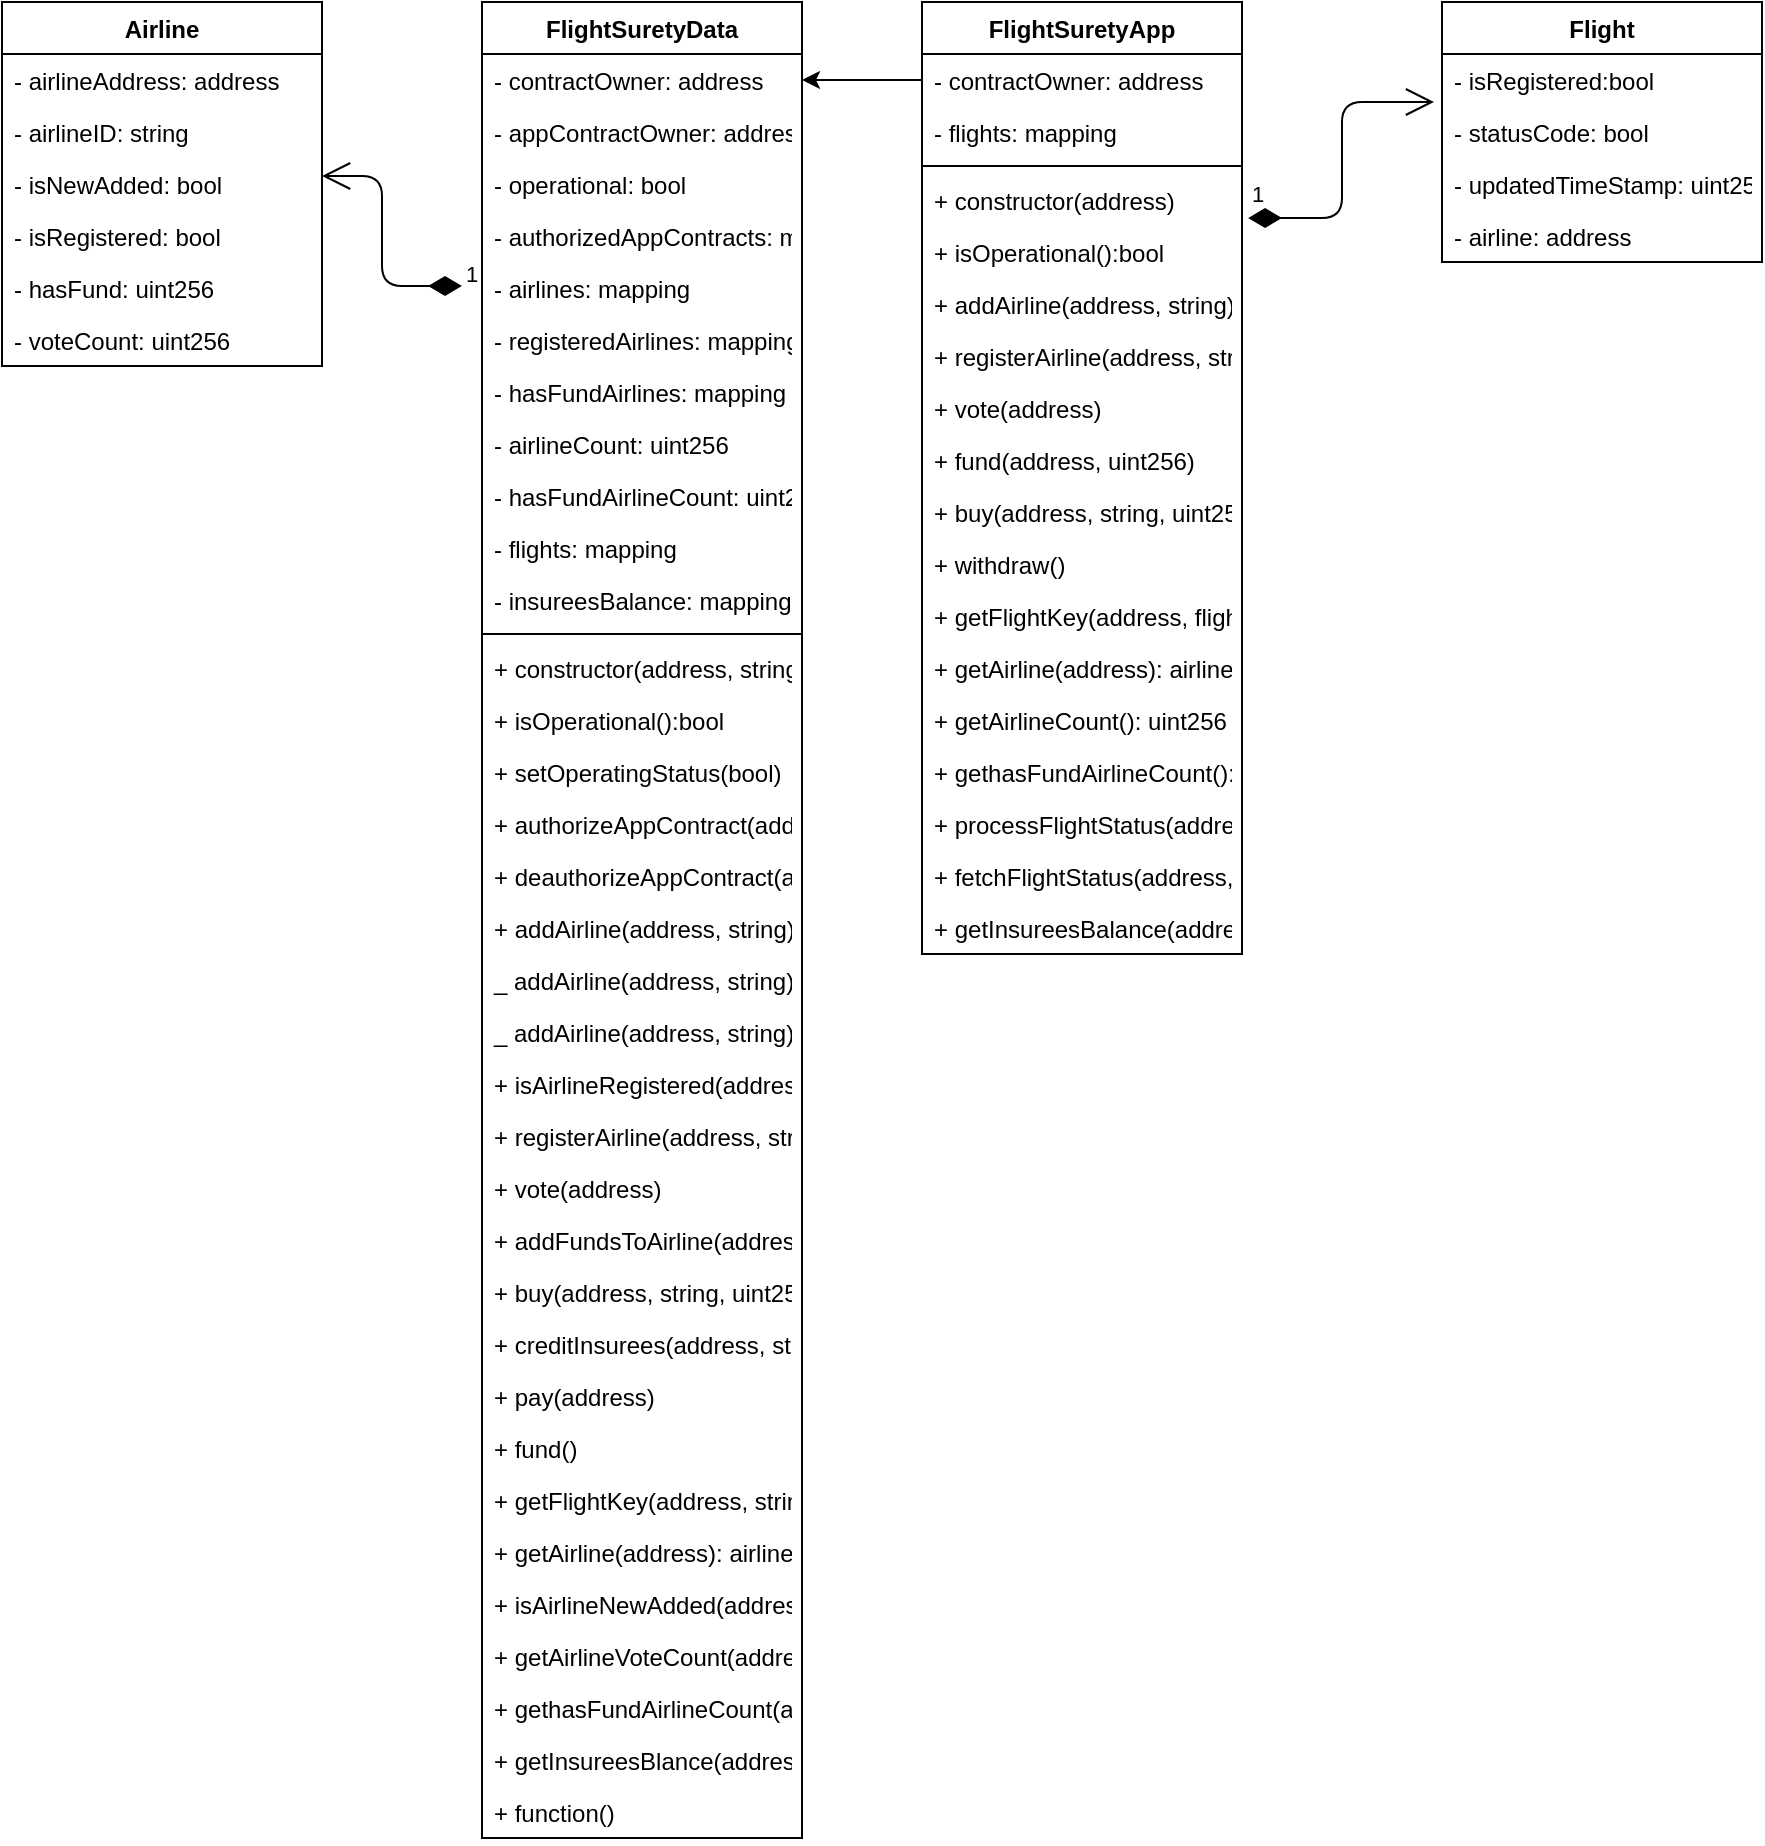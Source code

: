 <mxfile version="13.0.2" type="device"><diagram id="k-eZUIRL_fgnZBbv2-1L" name="Page-1"><mxGraphModel dx="253" dy="486" grid="1" gridSize="10" guides="1" tooltips="1" connect="1" arrows="1" fold="1" page="1" pageScale="1" pageWidth="827" pageHeight="1169" math="0" shadow="0"><root><mxCell id="0"/><mxCell id="1" parent="0"/><mxCell id="ymD_6pZXufNXVcqjhwFP-24" value="FlightSuretyData" style="swimlane;fontStyle=1;align=center;verticalAlign=top;childLayout=stackLayout;horizontal=1;startSize=26;horizontalStack=0;resizeParent=1;resizeParentMax=0;resizeLast=0;collapsible=1;marginBottom=0;" parent="1" vertex="1"><mxGeometry x="1230" y="90" width="160" height="918" as="geometry"/></mxCell><mxCell id="ymD_6pZXufNXVcqjhwFP-25" value="- contractOwner: address" style="text;strokeColor=none;fillColor=none;align=left;verticalAlign=top;spacingLeft=4;spacingRight=4;overflow=hidden;rotatable=0;points=[[0,0.5],[1,0.5]];portConstraint=eastwest;" parent="ymD_6pZXufNXVcqjhwFP-24" vertex="1"><mxGeometry y="26" width="160" height="26" as="geometry"/></mxCell><mxCell id="ymD_6pZXufNXVcqjhwFP-65" value="- appContractOwner: address" style="text;strokeColor=none;fillColor=none;align=left;verticalAlign=top;spacingLeft=4;spacingRight=4;overflow=hidden;rotatable=0;points=[[0,0.5],[1,0.5]];portConstraint=eastwest;" parent="ymD_6pZXufNXVcqjhwFP-24" vertex="1"><mxGeometry y="52" width="160" height="26" as="geometry"/></mxCell><mxCell id="ymD_6pZXufNXVcqjhwFP-66" value="- operational: bool" style="text;strokeColor=none;fillColor=none;align=left;verticalAlign=top;spacingLeft=4;spacingRight=4;overflow=hidden;rotatable=0;points=[[0,0.5],[1,0.5]];portConstraint=eastwest;" parent="ymD_6pZXufNXVcqjhwFP-24" vertex="1"><mxGeometry y="78" width="160" height="26" as="geometry"/></mxCell><mxCell id="YySfUe1NgkC-LQhv9WbC-111" value="- authorizedAppContracts: mapping" style="text;strokeColor=none;fillColor=none;align=left;verticalAlign=top;spacingLeft=4;spacingRight=4;overflow=hidden;rotatable=0;points=[[0,0.5],[1,0.5]];portConstraint=eastwest;" vertex="1" parent="ymD_6pZXufNXVcqjhwFP-24"><mxGeometry y="104" width="160" height="26" as="geometry"/></mxCell><mxCell id="ymD_6pZXufNXVcqjhwFP-67" value="- airlines: mapping" style="text;strokeColor=none;fillColor=none;align=left;verticalAlign=top;spacingLeft=4;spacingRight=4;overflow=hidden;rotatable=0;points=[[0,0.5],[1,0.5]];portConstraint=eastwest;" parent="ymD_6pZXufNXVcqjhwFP-24" vertex="1"><mxGeometry y="130" width="160" height="26" as="geometry"/></mxCell><mxCell id="YySfUe1NgkC-LQhv9WbC-112" value="- registeredAirlines: mapping" style="text;strokeColor=none;fillColor=none;align=left;verticalAlign=top;spacingLeft=4;spacingRight=4;overflow=hidden;rotatable=0;points=[[0,0.5],[1,0.5]];portConstraint=eastwest;" vertex="1" parent="ymD_6pZXufNXVcqjhwFP-24"><mxGeometry y="156" width="160" height="26" as="geometry"/></mxCell><mxCell id="YySfUe1NgkC-LQhv9WbC-113" value="- hasFundAirlines: mapping" style="text;strokeColor=none;fillColor=none;align=left;verticalAlign=top;spacingLeft=4;spacingRight=4;overflow=hidden;rotatable=0;points=[[0,0.5],[1,0.5]];portConstraint=eastwest;" vertex="1" parent="ymD_6pZXufNXVcqjhwFP-24"><mxGeometry y="182" width="160" height="26" as="geometry"/></mxCell><mxCell id="YySfUe1NgkC-LQhv9WbC-52" value="- airlineCount: uint256" style="text;strokeColor=none;fillColor=none;align=left;verticalAlign=top;spacingLeft=4;spacingRight=4;overflow=hidden;rotatable=0;points=[[0,0.5],[1,0.5]];portConstraint=eastwest;" vertex="1" parent="ymD_6pZXufNXVcqjhwFP-24"><mxGeometry y="208" width="160" height="26" as="geometry"/></mxCell><mxCell id="YySfUe1NgkC-LQhv9WbC-51" value="- hasFundAirlineCount: uint256" style="text;strokeColor=none;fillColor=none;align=left;verticalAlign=top;spacingLeft=4;spacingRight=4;overflow=hidden;rotatable=0;points=[[0,0.5],[1,0.5]];portConstraint=eastwest;" vertex="1" parent="ymD_6pZXufNXVcqjhwFP-24"><mxGeometry y="234" width="160" height="26" as="geometry"/></mxCell><mxCell id="YySfUe1NgkC-LQhv9WbC-47" value="- flights: mapping" style="text;strokeColor=none;fillColor=none;align=left;verticalAlign=top;spacingLeft=4;spacingRight=4;overflow=hidden;rotatable=0;points=[[0,0.5],[1,0.5]];portConstraint=eastwest;" vertex="1" parent="ymD_6pZXufNXVcqjhwFP-24"><mxGeometry y="260" width="160" height="26" as="geometry"/></mxCell><mxCell id="YySfUe1NgkC-LQhv9WbC-48" value="- insureesBalance: mapping" style="text;strokeColor=none;fillColor=none;align=left;verticalAlign=top;spacingLeft=4;spacingRight=4;overflow=hidden;rotatable=0;points=[[0,0.5],[1,0.5]];portConstraint=eastwest;" vertex="1" parent="ymD_6pZXufNXVcqjhwFP-24"><mxGeometry y="286" width="160" height="26" as="geometry"/></mxCell><mxCell id="ymD_6pZXufNXVcqjhwFP-26" value="" style="line;strokeWidth=1;fillColor=none;align=left;verticalAlign=middle;spacingTop=-1;spacingLeft=3;spacingRight=3;rotatable=0;labelPosition=right;points=[];portConstraint=eastwest;" parent="ymD_6pZXufNXVcqjhwFP-24" vertex="1"><mxGeometry y="312" width="160" height="8" as="geometry"/></mxCell><mxCell id="YySfUe1NgkC-LQhv9WbC-1" value="+ constructor(address, string)" style="text;strokeColor=none;fillColor=none;align=left;verticalAlign=top;spacingLeft=4;spacingRight=4;overflow=hidden;rotatable=0;points=[[0,0.5],[1,0.5]];portConstraint=eastwest;" vertex="1" parent="ymD_6pZXufNXVcqjhwFP-24"><mxGeometry y="320" width="160" height="26" as="geometry"/></mxCell><mxCell id="ymD_6pZXufNXVcqjhwFP-68" value="+ isOperational():bool" style="text;strokeColor=none;fillColor=none;align=left;verticalAlign=top;spacingLeft=4;spacingRight=4;overflow=hidden;rotatable=0;points=[[0,0.5],[1,0.5]];portConstraint=eastwest;" parent="ymD_6pZXufNXVcqjhwFP-24" vertex="1"><mxGeometry y="346" width="160" height="26" as="geometry"/></mxCell><mxCell id="ymD_6pZXufNXVcqjhwFP-69" value="+ setOperatingStatus(bool)" style="text;strokeColor=none;fillColor=none;align=left;verticalAlign=top;spacingLeft=4;spacingRight=4;overflow=hidden;rotatable=0;points=[[0,0.5],[1,0.5]];portConstraint=eastwest;" parent="ymD_6pZXufNXVcqjhwFP-24" vertex="1"><mxGeometry y="372" width="160" height="26" as="geometry"/></mxCell><mxCell id="ymD_6pZXufNXVcqjhwFP-70" value="+ authorizeAppContract(address)" style="text;strokeColor=none;fillColor=none;align=left;verticalAlign=top;spacingLeft=4;spacingRight=4;overflow=hidden;rotatable=0;points=[[0,0.5],[1,0.5]];portConstraint=eastwest;" parent="ymD_6pZXufNXVcqjhwFP-24" vertex="1"><mxGeometry y="398" width="160" height="26" as="geometry"/></mxCell><mxCell id="YySfUe1NgkC-LQhv9WbC-114" value="+ deauthorizeAppContract(address)" style="text;strokeColor=none;fillColor=none;align=left;verticalAlign=top;spacingLeft=4;spacingRight=4;overflow=hidden;rotatable=0;points=[[0,0.5],[1,0.5]];portConstraint=eastwest;" vertex="1" parent="ymD_6pZXufNXVcqjhwFP-24"><mxGeometry y="424" width="160" height="26" as="geometry"/></mxCell><mxCell id="ymD_6pZXufNXVcqjhwFP-71" value="+ addAirline(address, string)" style="text;strokeColor=none;fillColor=none;align=left;verticalAlign=top;spacingLeft=4;spacingRight=4;overflow=hidden;rotatable=0;points=[[0,0.5],[1,0.5]];portConstraint=eastwest;" parent="ymD_6pZXufNXVcqjhwFP-24" vertex="1"><mxGeometry y="450" width="160" height="26" as="geometry"/></mxCell><mxCell id="YySfUe1NgkC-LQhv9WbC-115" value="_ addAirline(address, string)" style="text;strokeColor=none;fillColor=none;align=left;verticalAlign=top;spacingLeft=4;spacingRight=4;overflow=hidden;rotatable=0;points=[[0,0.5],[1,0.5]];portConstraint=eastwest;" vertex="1" parent="ymD_6pZXufNXVcqjhwFP-24"><mxGeometry y="476" width="160" height="26" as="geometry"/></mxCell><mxCell id="YySfUe1NgkC-LQhv9WbC-116" value="_ addAirline(address, string)" style="text;strokeColor=none;fillColor=none;align=left;verticalAlign=top;spacingLeft=4;spacingRight=4;overflow=hidden;rotatable=0;points=[[0,0.5],[1,0.5]];portConstraint=eastwest;" vertex="1" parent="ymD_6pZXufNXVcqjhwFP-24"><mxGeometry y="502" width="160" height="26" as="geometry"/></mxCell><mxCell id="ymD_6pZXufNXVcqjhwFP-72" value="+ isAirlineRegistered(address)" style="text;strokeColor=none;fillColor=none;align=left;verticalAlign=top;spacingLeft=4;spacingRight=4;overflow=hidden;rotatable=0;points=[[0,0.5],[1,0.5]];portConstraint=eastwest;" parent="ymD_6pZXufNXVcqjhwFP-24" vertex="1"><mxGeometry y="528" width="160" height="26" as="geometry"/></mxCell><mxCell id="YySfUe1NgkC-LQhv9WbC-117" value="+ registerAirline(address, string)" style="text;strokeColor=none;fillColor=none;align=left;verticalAlign=top;spacingLeft=4;spacingRight=4;overflow=hidden;rotatable=0;points=[[0,0.5],[1,0.5]];portConstraint=eastwest;" vertex="1" parent="ymD_6pZXufNXVcqjhwFP-24"><mxGeometry y="554" width="160" height="26" as="geometry"/></mxCell><mxCell id="ymD_6pZXufNXVcqjhwFP-73" value="+ vote(address)" style="text;strokeColor=none;fillColor=none;align=left;verticalAlign=top;spacingLeft=4;spacingRight=4;overflow=hidden;rotatable=0;points=[[0,0.5],[1,0.5]];portConstraint=eastwest;" parent="ymD_6pZXufNXVcqjhwFP-24" vertex="1"><mxGeometry y="580" width="160" height="26" as="geometry"/></mxCell><mxCell id="ymD_6pZXufNXVcqjhwFP-75" value="+ addFundsToAirline(address, uint256)" style="text;strokeColor=none;fillColor=none;align=left;verticalAlign=top;spacingLeft=4;spacingRight=4;overflow=hidden;rotatable=0;points=[[0,0.5],[1,0.5]];portConstraint=eastwest;" parent="ymD_6pZXufNXVcqjhwFP-24" vertex="1"><mxGeometry y="606" width="160" height="26" as="geometry"/></mxCell><mxCell id="YySfUe1NgkC-LQhv9WbC-44" value="+ buy(address, string, uint256, address)" style="text;strokeColor=none;fillColor=none;align=left;verticalAlign=top;spacingLeft=4;spacingRight=4;overflow=hidden;rotatable=0;points=[[0,0.5],[1,0.5]];portConstraint=eastwest;" vertex="1" parent="ymD_6pZXufNXVcqjhwFP-24"><mxGeometry y="632" width="160" height="26" as="geometry"/></mxCell><mxCell id="YySfUe1NgkC-LQhv9WbC-53" value="+ creditInsurees(address, string, uint256, uint256)" style="text;strokeColor=none;fillColor=none;align=left;verticalAlign=top;spacingLeft=4;spacingRight=4;overflow=hidden;rotatable=0;points=[[0,0.5],[1,0.5]];portConstraint=eastwest;" vertex="1" parent="ymD_6pZXufNXVcqjhwFP-24"><mxGeometry y="658" width="160" height="26" as="geometry"/></mxCell><mxCell id="YySfUe1NgkC-LQhv9WbC-54" value="+ pay(address)" style="text;strokeColor=none;fillColor=none;align=left;verticalAlign=top;spacingLeft=4;spacingRight=4;overflow=hidden;rotatable=0;points=[[0,0.5],[1,0.5]];portConstraint=eastwest;" vertex="1" parent="ymD_6pZXufNXVcqjhwFP-24"><mxGeometry y="684" width="160" height="26" as="geometry"/></mxCell><mxCell id="YySfUe1NgkC-LQhv9WbC-118" value="+ fund()" style="text;strokeColor=none;fillColor=none;align=left;verticalAlign=top;spacingLeft=4;spacingRight=4;overflow=hidden;rotatable=0;points=[[0,0.5],[1,0.5]];portConstraint=eastwest;" vertex="1" parent="ymD_6pZXufNXVcqjhwFP-24"><mxGeometry y="710" width="160" height="26" as="geometry"/></mxCell><mxCell id="YySfUe1NgkC-LQhv9WbC-55" value="+ getFlightKey(address, string, uint256)" style="text;strokeColor=none;fillColor=none;align=left;verticalAlign=top;spacingLeft=4;spacingRight=4;overflow=hidden;rotatable=0;points=[[0,0.5],[1,0.5]];portConstraint=eastwest;" vertex="1" parent="ymD_6pZXufNXVcqjhwFP-24"><mxGeometry y="736" width="160" height="26" as="geometry"/></mxCell><mxCell id="YySfUe1NgkC-LQhv9WbC-56" value="+ getAirline(address): airline" style="text;strokeColor=none;fillColor=none;align=left;verticalAlign=top;spacingLeft=4;spacingRight=4;overflow=hidden;rotatable=0;points=[[0,0.5],[1,0.5]];portConstraint=eastwest;" vertex="1" parent="ymD_6pZXufNXVcqjhwFP-24"><mxGeometry y="762" width="160" height="26" as="geometry"/></mxCell><mxCell id="YySfUe1NgkC-LQhv9WbC-57" value="+ isAirlineNewAdded(address):bool" style="text;strokeColor=none;fillColor=none;align=left;verticalAlign=top;spacingLeft=4;spacingRight=4;overflow=hidden;rotatable=0;points=[[0,0.5],[1,0.5]];portConstraint=eastwest;" vertex="1" parent="ymD_6pZXufNXVcqjhwFP-24"><mxGeometry y="788" width="160" height="26" as="geometry"/></mxCell><mxCell id="YySfUe1NgkC-LQhv9WbC-58" value="+ getAirlineVoteCount(address):uint256" style="text;strokeColor=none;fillColor=none;align=left;verticalAlign=top;spacingLeft=4;spacingRight=4;overflow=hidden;rotatable=0;points=[[0,0.5],[1,0.5]];portConstraint=eastwest;" vertex="1" parent="ymD_6pZXufNXVcqjhwFP-24"><mxGeometry y="814" width="160" height="26" as="geometry"/></mxCell><mxCell id="YySfUe1NgkC-LQhv9WbC-45" value="+ gethasFundAirlineCount(address):uint256" style="text;strokeColor=none;fillColor=none;align=left;verticalAlign=top;spacingLeft=4;spacingRight=4;overflow=hidden;rotatable=0;points=[[0,0.5],[1,0.5]];portConstraint=eastwest;" vertex="1" parent="ymD_6pZXufNXVcqjhwFP-24"><mxGeometry y="840" width="160" height="26" as="geometry"/></mxCell><mxCell id="YySfUe1NgkC-LQhv9WbC-119" value="+ getInsureesBlance(address):uint256" style="text;strokeColor=none;fillColor=none;align=left;verticalAlign=top;spacingLeft=4;spacingRight=4;overflow=hidden;rotatable=0;points=[[0,0.5],[1,0.5]];portConstraint=eastwest;" vertex="1" parent="ymD_6pZXufNXVcqjhwFP-24"><mxGeometry y="866" width="160" height="26" as="geometry"/></mxCell><mxCell id="YySfUe1NgkC-LQhv9WbC-120" value="+ function()" style="text;strokeColor=none;fillColor=none;align=left;verticalAlign=top;spacingLeft=4;spacingRight=4;overflow=hidden;rotatable=0;points=[[0,0.5],[1,0.5]];portConstraint=eastwest;" vertex="1" parent="ymD_6pZXufNXVcqjhwFP-24"><mxGeometry y="892" width="160" height="26" as="geometry"/></mxCell><mxCell id="YySfUe1NgkC-LQhv9WbC-88" value="Flight" style="swimlane;fontStyle=1;align=center;verticalAlign=top;childLayout=stackLayout;horizontal=1;startSize=26;horizontalStack=0;resizeParent=1;resizeParentMax=0;resizeLast=0;collapsible=1;marginBottom=0;" vertex="1" parent="1"><mxGeometry x="1710" y="90" width="160" height="130" as="geometry"/></mxCell><mxCell id="YySfUe1NgkC-LQhv9WbC-92" value="- isRegistered:bool" style="text;strokeColor=none;fillColor=none;align=left;verticalAlign=top;spacingLeft=4;spacingRight=4;overflow=hidden;rotatable=0;points=[[0,0.5],[1,0.5]];portConstraint=eastwest;" vertex="1" parent="YySfUe1NgkC-LQhv9WbC-88"><mxGeometry y="26" width="160" height="26" as="geometry"/></mxCell><mxCell id="YySfUe1NgkC-LQhv9WbC-93" value="- statusCode: bool" style="text;strokeColor=none;fillColor=none;align=left;verticalAlign=top;spacingLeft=4;spacingRight=4;overflow=hidden;rotatable=0;points=[[0,0.5],[1,0.5]];portConstraint=eastwest;" vertex="1" parent="YySfUe1NgkC-LQhv9WbC-88"><mxGeometry y="52" width="160" height="26" as="geometry"/></mxCell><mxCell id="YySfUe1NgkC-LQhv9WbC-94" value="- updatedTimeStamp: uint256" style="text;strokeColor=none;fillColor=none;align=left;verticalAlign=top;spacingLeft=4;spacingRight=4;overflow=hidden;rotatable=0;points=[[0,0.5],[1,0.5]];portConstraint=eastwest;" vertex="1" parent="YySfUe1NgkC-LQhv9WbC-88"><mxGeometry y="78" width="160" height="26" as="geometry"/></mxCell><mxCell id="YySfUe1NgkC-LQhv9WbC-95" value="- airline: address" style="text;strokeColor=none;fillColor=none;align=left;verticalAlign=top;spacingLeft=4;spacingRight=4;overflow=hidden;rotatable=0;points=[[0,0.5],[1,0.5]];portConstraint=eastwest;" vertex="1" parent="YySfUe1NgkC-LQhv9WbC-88"><mxGeometry y="104" width="160" height="26" as="geometry"/></mxCell><mxCell id="YySfUe1NgkC-LQhv9WbC-2" value="Airline" style="swimlane;fontStyle=1;align=center;verticalAlign=top;childLayout=stackLayout;horizontal=1;startSize=26;horizontalStack=0;resizeParent=1;resizeParentMax=0;resizeLast=0;collapsible=1;marginBottom=0;" vertex="1" parent="1"><mxGeometry x="990" y="90" width="160" height="182" as="geometry"/></mxCell><mxCell id="YySfUe1NgkC-LQhv9WbC-3" value="- airlineAddress: address" style="text;strokeColor=none;fillColor=none;align=left;verticalAlign=top;spacingLeft=4;spacingRight=4;overflow=hidden;rotatable=0;points=[[0,0.5],[1,0.5]];portConstraint=eastwest;" vertex="1" parent="YySfUe1NgkC-LQhv9WbC-2"><mxGeometry y="26" width="160" height="26" as="geometry"/></mxCell><mxCell id="YySfUe1NgkC-LQhv9WbC-4" value="- airlineID: string" style="text;strokeColor=none;fillColor=none;align=left;verticalAlign=top;spacingLeft=4;spacingRight=4;overflow=hidden;rotatable=0;points=[[0,0.5],[1,0.5]];portConstraint=eastwest;" vertex="1" parent="YySfUe1NgkC-LQhv9WbC-2"><mxGeometry y="52" width="160" height="26" as="geometry"/></mxCell><mxCell id="YySfUe1NgkC-LQhv9WbC-5" value="- isNewAdded: bool" style="text;strokeColor=none;fillColor=none;align=left;verticalAlign=top;spacingLeft=4;spacingRight=4;overflow=hidden;rotatable=0;points=[[0,0.5],[1,0.5]];portConstraint=eastwest;" vertex="1" parent="YySfUe1NgkC-LQhv9WbC-2"><mxGeometry y="78" width="160" height="26" as="geometry"/></mxCell><mxCell id="YySfUe1NgkC-LQhv9WbC-36" value="- isRegistered: bool&#10;" style="text;strokeColor=none;fillColor=none;align=left;verticalAlign=top;spacingLeft=4;spacingRight=4;overflow=hidden;rotatable=0;points=[[0,0.5],[1,0.5]];portConstraint=eastwest;" vertex="1" parent="YySfUe1NgkC-LQhv9WbC-2"><mxGeometry y="104" width="160" height="26" as="geometry"/></mxCell><mxCell id="YySfUe1NgkC-LQhv9WbC-37" value="- hasFund: uint256&#10;" style="text;strokeColor=none;fillColor=none;align=left;verticalAlign=top;spacingLeft=4;spacingRight=4;overflow=hidden;rotatable=0;points=[[0,0.5],[1,0.5]];portConstraint=eastwest;" vertex="1" parent="YySfUe1NgkC-LQhv9WbC-2"><mxGeometry y="130" width="160" height="26" as="geometry"/></mxCell><mxCell id="YySfUe1NgkC-LQhv9WbC-6" value="- voteCount: uint256&#10;" style="text;strokeColor=none;fillColor=none;align=left;verticalAlign=top;spacingLeft=4;spacingRight=4;overflow=hidden;rotatable=0;points=[[0,0.5],[1,0.5]];portConstraint=eastwest;" vertex="1" parent="YySfUe1NgkC-LQhv9WbC-2"><mxGeometry y="156" width="160" height="26" as="geometry"/></mxCell><mxCell id="YySfUe1NgkC-LQhv9WbC-106" value="" style="endArrow=classic;html=1;exitX=0;exitY=0.5;exitDx=0;exitDy=0;entryX=1;entryY=0.5;entryDx=0;entryDy=0;" edge="1" parent="1" source="YySfUe1NgkC-LQhv9WbC-61" target="ymD_6pZXufNXVcqjhwFP-25"><mxGeometry width="50" height="50" relative="1" as="geometry"><mxPoint x="1380" y="350" as="sourcePoint"/><mxPoint x="1430" y="300" as="targetPoint"/></mxGeometry></mxCell><mxCell id="YySfUe1NgkC-LQhv9WbC-107" value="1" style="endArrow=open;html=1;endSize=12;startArrow=diamondThin;startSize=14;startFill=1;edgeStyle=orthogonalEdgeStyle;align=left;verticalAlign=bottom;entryX=1;entryY=0.5;entryDx=0;entryDy=0;" edge="1" parent="1"><mxGeometry x="-1" y="3" relative="1" as="geometry"><mxPoint x="1220" y="232" as="sourcePoint"/><mxPoint x="1150" y="177" as="targetPoint"/><Array as="points"><mxPoint x="1180" y="232"/><mxPoint x="1180" y="177"/></Array></mxGeometry></mxCell><mxCell id="YySfUe1NgkC-LQhv9WbC-108" value="1" style="endArrow=open;html=1;endSize=12;startArrow=diamondThin;startSize=14;startFill=1;edgeStyle=orthogonalEdgeStyle;align=left;verticalAlign=bottom;entryX=-0.025;entryY=0.923;entryDx=0;entryDy=0;entryPerimeter=0;exitX=1.019;exitY=0.846;exitDx=0;exitDy=0;exitPerimeter=0;" edge="1" parent="1" source="YySfUe1NgkC-LQhv9WbC-71" target="YySfUe1NgkC-LQhv9WbC-92"><mxGeometry x="-1" y="3" relative="1" as="geometry"><mxPoint x="1320" y="320" as="sourcePoint"/><mxPoint x="1480" y="320" as="targetPoint"/></mxGeometry></mxCell><mxCell id="YySfUe1NgkC-LQhv9WbC-60" value="FlightSuretyApp" style="swimlane;fontStyle=1;align=center;verticalAlign=top;childLayout=stackLayout;horizontal=1;startSize=26;horizontalStack=0;resizeParent=1;resizeParentMax=0;resizeLast=0;collapsible=1;marginBottom=0;" vertex="1" parent="1"><mxGeometry x="1450" y="90" width="160" height="476" as="geometry"/></mxCell><mxCell id="YySfUe1NgkC-LQhv9WbC-61" value="- contractOwner: address" style="text;strokeColor=none;fillColor=none;align=left;verticalAlign=top;spacingLeft=4;spacingRight=4;overflow=hidden;rotatable=0;points=[[0,0.5],[1,0.5]];portConstraint=eastwest;" vertex="1" parent="YySfUe1NgkC-LQhv9WbC-60"><mxGeometry y="26" width="160" height="26" as="geometry"/></mxCell><mxCell id="YySfUe1NgkC-LQhv9WbC-121" value="- flights: mapping" style="text;strokeColor=none;fillColor=none;align=left;verticalAlign=top;spacingLeft=4;spacingRight=4;overflow=hidden;rotatable=0;points=[[0,0.5],[1,0.5]];portConstraint=eastwest;" vertex="1" parent="YySfUe1NgkC-LQhv9WbC-60"><mxGeometry y="52" width="160" height="26" as="geometry"/></mxCell><mxCell id="YySfUe1NgkC-LQhv9WbC-70" value="" style="line;strokeWidth=1;fillColor=none;align=left;verticalAlign=middle;spacingTop=-1;spacingLeft=3;spacingRight=3;rotatable=0;labelPosition=right;points=[];portConstraint=eastwest;" vertex="1" parent="YySfUe1NgkC-LQhv9WbC-60"><mxGeometry y="78" width="160" height="8" as="geometry"/></mxCell><mxCell id="YySfUe1NgkC-LQhv9WbC-71" value="+ constructor(address)" style="text;strokeColor=none;fillColor=none;align=left;verticalAlign=top;spacingLeft=4;spacingRight=4;overflow=hidden;rotatable=0;points=[[0,0.5],[1,0.5]];portConstraint=eastwest;" vertex="1" parent="YySfUe1NgkC-LQhv9WbC-60"><mxGeometry y="86" width="160" height="26" as="geometry"/></mxCell><mxCell id="YySfUe1NgkC-LQhv9WbC-72" value="+ isOperational():bool" style="text;strokeColor=none;fillColor=none;align=left;verticalAlign=top;spacingLeft=4;spacingRight=4;overflow=hidden;rotatable=0;points=[[0,0.5],[1,0.5]];portConstraint=eastwest;" vertex="1" parent="YySfUe1NgkC-LQhv9WbC-60"><mxGeometry y="112" width="160" height="26" as="geometry"/></mxCell><mxCell id="YySfUe1NgkC-LQhv9WbC-75" value="+ addAirline(address, string)" style="text;strokeColor=none;fillColor=none;align=left;verticalAlign=top;spacingLeft=4;spacingRight=4;overflow=hidden;rotatable=0;points=[[0,0.5],[1,0.5]];portConstraint=eastwest;" vertex="1" parent="YySfUe1NgkC-LQhv9WbC-60"><mxGeometry y="138" width="160" height="26" as="geometry"/></mxCell><mxCell id="YySfUe1NgkC-LQhv9WbC-76" value="+ registerAirline(address, string)" style="text;strokeColor=none;fillColor=none;align=left;verticalAlign=top;spacingLeft=4;spacingRight=4;overflow=hidden;rotatable=0;points=[[0,0.5],[1,0.5]];portConstraint=eastwest;" vertex="1" parent="YySfUe1NgkC-LQhv9WbC-60"><mxGeometry y="164" width="160" height="26" as="geometry"/></mxCell><mxCell id="YySfUe1NgkC-LQhv9WbC-77" value="+ vote(address)" style="text;strokeColor=none;fillColor=none;align=left;verticalAlign=top;spacingLeft=4;spacingRight=4;overflow=hidden;rotatable=0;points=[[0,0.5],[1,0.5]];portConstraint=eastwest;" vertex="1" parent="YySfUe1NgkC-LQhv9WbC-60"><mxGeometry y="190" width="160" height="26" as="geometry"/></mxCell><mxCell id="YySfUe1NgkC-LQhv9WbC-78" value="+ fund(address, uint256)" style="text;strokeColor=none;fillColor=none;align=left;verticalAlign=top;spacingLeft=4;spacingRight=4;overflow=hidden;rotatable=0;points=[[0,0.5],[1,0.5]];portConstraint=eastwest;" vertex="1" parent="YySfUe1NgkC-LQhv9WbC-60"><mxGeometry y="216" width="160" height="26" as="geometry"/></mxCell><mxCell id="YySfUe1NgkC-LQhv9WbC-79" value="+ buy(address, string, uint256, address)" style="text;strokeColor=none;fillColor=none;align=left;verticalAlign=top;spacingLeft=4;spacingRight=4;overflow=hidden;rotatable=0;points=[[0,0.5],[1,0.5]];portConstraint=eastwest;" vertex="1" parent="YySfUe1NgkC-LQhv9WbC-60"><mxGeometry y="242" width="160" height="26" as="geometry"/></mxCell><mxCell id="YySfUe1NgkC-LQhv9WbC-80" value="+ withdraw()" style="text;strokeColor=none;fillColor=none;align=left;verticalAlign=top;spacingLeft=4;spacingRight=4;overflow=hidden;rotatable=0;points=[[0,0.5],[1,0.5]];portConstraint=eastwest;" vertex="1" parent="YySfUe1NgkC-LQhv9WbC-60"><mxGeometry y="268" width="160" height="26" as="geometry"/></mxCell><mxCell id="YySfUe1NgkC-LQhv9WbC-82" value="+ getFlightKey(address, flight, uint256)" style="text;strokeColor=none;fillColor=none;align=left;verticalAlign=top;spacingLeft=4;spacingRight=4;overflow=hidden;rotatable=0;points=[[0,0.5],[1,0.5]];portConstraint=eastwest;" vertex="1" parent="YySfUe1NgkC-LQhv9WbC-60"><mxGeometry y="294" width="160" height="26" as="geometry"/></mxCell><mxCell id="YySfUe1NgkC-LQhv9WbC-83" value="+ getAirline(address): airline" style="text;strokeColor=none;fillColor=none;align=left;verticalAlign=top;spacingLeft=4;spacingRight=4;overflow=hidden;rotatable=0;points=[[0,0.5],[1,0.5]];portConstraint=eastwest;" vertex="1" parent="YySfUe1NgkC-LQhv9WbC-60"><mxGeometry y="320" width="160" height="26" as="geometry"/></mxCell><mxCell id="YySfUe1NgkC-LQhv9WbC-122" value="+ getAirlineCount(): uint256" style="text;strokeColor=none;fillColor=none;align=left;verticalAlign=top;spacingLeft=4;spacingRight=4;overflow=hidden;rotatable=0;points=[[0,0.5],[1,0.5]];portConstraint=eastwest;" vertex="1" parent="YySfUe1NgkC-LQhv9WbC-60"><mxGeometry y="346" width="160" height="26" as="geometry"/></mxCell><mxCell id="YySfUe1NgkC-LQhv9WbC-123" value="+ gethasFundAirlineCount(): uint256" style="text;strokeColor=none;fillColor=none;align=left;verticalAlign=top;spacingLeft=4;spacingRight=4;overflow=hidden;rotatable=0;points=[[0,0.5],[1,0.5]];portConstraint=eastwest;" vertex="1" parent="YySfUe1NgkC-LQhv9WbC-60"><mxGeometry y="372" width="160" height="26" as="geometry"/></mxCell><mxCell id="YySfUe1NgkC-LQhv9WbC-124" value="+ processFlightStatus(address, string, uint256, uint256)" style="text;strokeColor=none;fillColor=none;align=left;verticalAlign=top;spacingLeft=4;spacingRight=4;overflow=hidden;rotatable=0;points=[[0,0.5],[1,0.5]];portConstraint=eastwest;" vertex="1" parent="YySfUe1NgkC-LQhv9WbC-60"><mxGeometry y="398" width="160" height="26" as="geometry"/></mxCell><mxCell id="YySfUe1NgkC-LQhv9WbC-125" value="+ fetchFlightStatus(address, string, uint256)" style="text;strokeColor=none;fillColor=none;align=left;verticalAlign=top;spacingLeft=4;spacingRight=4;overflow=hidden;rotatable=0;points=[[0,0.5],[1,0.5]];portConstraint=eastwest;" vertex="1" parent="YySfUe1NgkC-LQhv9WbC-60"><mxGeometry y="424" width="160" height="26" as="geometry"/></mxCell><mxCell id="YySfUe1NgkC-LQhv9WbC-126" value="+ getInsureesBalance(address)" style="text;strokeColor=none;fillColor=none;align=left;verticalAlign=top;spacingLeft=4;spacingRight=4;overflow=hidden;rotatable=0;points=[[0,0.5],[1,0.5]];portConstraint=eastwest;" vertex="1" parent="YySfUe1NgkC-LQhv9WbC-60"><mxGeometry y="450" width="160" height="26" as="geometry"/></mxCell></root></mxGraphModel></diagram></mxfile>